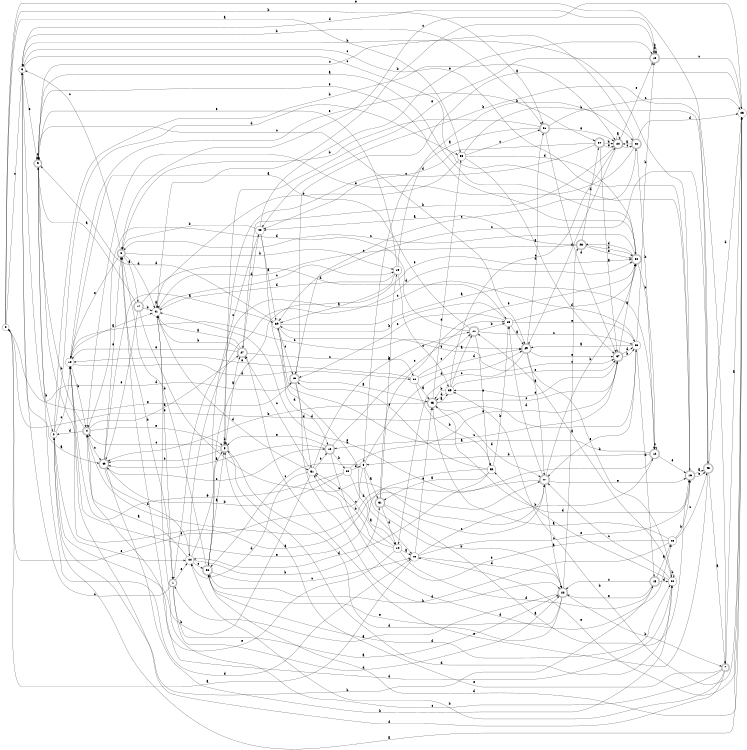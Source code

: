 digraph n43_8 {
__start0 [label="" shape="none"];

rankdir=LR;
size="8,5";

s0 [style="filled", color="black", fillcolor="white" shape="circle", label="0"];
s1 [style="rounded,filled", color="black", fillcolor="white" shape="doublecircle", label="1"];
s2 [style="filled", color="black", fillcolor="white" shape="circle", label="2"];
s3 [style="filled", color="black", fillcolor="white" shape="circle", label="3"];
s4 [style="rounded,filled", color="black", fillcolor="white" shape="doublecircle", label="4"];
s5 [style="rounded,filled", color="black", fillcolor="white" shape="doublecircle", label="5"];
s6 [style="rounded,filled", color="black", fillcolor="white" shape="doublecircle", label="6"];
s7 [style="rounded,filled", color="black", fillcolor="white" shape="doublecircle", label="7"];
s8 [style="filled", color="black", fillcolor="white" shape="circle", label="8"];
s9 [style="rounded,filled", color="black", fillcolor="white" shape="doublecircle", label="9"];
s10 [style="filled", color="black", fillcolor="white" shape="circle", label="10"];
s11 [style="rounded,filled", color="black", fillcolor="white" shape="doublecircle", label="11"];
s12 [style="rounded,filled", color="black", fillcolor="white" shape="doublecircle", label="12"];
s13 [style="rounded,filled", color="black", fillcolor="white" shape="doublecircle", label="13"];
s14 [style="filled", color="black", fillcolor="white" shape="circle", label="14"];
s15 [style="rounded,filled", color="black", fillcolor="white" shape="doublecircle", label="15"];
s16 [style="rounded,filled", color="black", fillcolor="white" shape="doublecircle", label="16"];
s17 [style="rounded,filled", color="black", fillcolor="white" shape="doublecircle", label="17"];
s18 [style="rounded,filled", color="black", fillcolor="white" shape="doublecircle", label="18"];
s19 [style="filled", color="black", fillcolor="white" shape="circle", label="19"];
s20 [style="filled", color="black", fillcolor="white" shape="circle", label="20"];
s21 [style="rounded,filled", color="black", fillcolor="white" shape="doublecircle", label="21"];
s22 [style="rounded,filled", color="black", fillcolor="white" shape="doublecircle", label="22"];
s23 [style="filled", color="black", fillcolor="white" shape="circle", label="23"];
s24 [style="rounded,filled", color="black", fillcolor="white" shape="doublecircle", label="24"];
s25 [style="filled", color="black", fillcolor="white" shape="circle", label="25"];
s26 [style="rounded,filled", color="black", fillcolor="white" shape="doublecircle", label="26"];
s27 [style="rounded,filled", color="black", fillcolor="white" shape="doublecircle", label="27"];
s28 [style="filled", color="black", fillcolor="white" shape="circle", label="28"];
s29 [style="rounded,filled", color="black", fillcolor="white" shape="doublecircle", label="29"];
s30 [style="rounded,filled", color="black", fillcolor="white" shape="doublecircle", label="30"];
s31 [style="rounded,filled", color="black", fillcolor="white" shape="doublecircle", label="31"];
s32 [style="filled", color="black", fillcolor="white" shape="circle", label="32"];
s33 [style="filled", color="black", fillcolor="white" shape="circle", label="33"];
s34 [style="rounded,filled", color="black", fillcolor="white" shape="doublecircle", label="34"];
s35 [style="filled", color="black", fillcolor="white" shape="circle", label="35"];
s36 [style="rounded,filled", color="black", fillcolor="white" shape="doublecircle", label="36"];
s37 [style="rounded,filled", color="black", fillcolor="white" shape="doublecircle", label="37"];
s38 [style="filled", color="black", fillcolor="white" shape="circle", label="38"];
s39 [style="filled", color="black", fillcolor="white" shape="circle", label="39"];
s40 [style="filled", color="black", fillcolor="white" shape="circle", label="40"];
s41 [style="filled", color="black", fillcolor="white" shape="circle", label="41"];
s42 [style="rounded,filled", color="black", fillcolor="white" shape="doublecircle", label="42"];
s43 [style="rounded,filled", color="black", fillcolor="white" shape="doublecircle", label="43"];
s44 [style="filled", color="black", fillcolor="white" shape="circle", label="44"];
s45 [style="rounded,filled", color="black", fillcolor="white" shape="doublecircle", label="45"];
s46 [style="rounded,filled", color="black", fillcolor="white" shape="doublecircle", label="46"];
s47 [style="rounded,filled", color="black", fillcolor="white" shape="doublecircle", label="47"];
s48 [style="filled", color="black", fillcolor="white" shape="circle", label="48"];
s49 [style="rounded,filled", color="black", fillcolor="white" shape="doublecircle", label="49"];
s50 [style="filled", color="black", fillcolor="white" shape="circle", label="50"];
s51 [style="filled", color="black", fillcolor="white" shape="circle", label="51"];
s52 [style="filled", color="black", fillcolor="white" shape="circle", label="52"];
s0 -> s50 [label="a"];
s0 -> s21 [label="b"];
s0 -> s3 [label="c"];
s0 -> s33 [label="d"];
s0 -> s7 [label="e"];
s1 -> s22 [label="a"];
s1 -> s6 [label="b"];
s1 -> s3 [label="c"];
s1 -> s22 [label="d"];
s1 -> s44 [label="e"];
s2 -> s23 [label="a"];
s2 -> s24 [label="b"];
s2 -> s10 [label="c"];
s2 -> s50 [label="d"];
s2 -> s44 [label="e"];
s3 -> s49 [label="a"];
s3 -> s21 [label="b"];
s3 -> s16 [label="c"];
s3 -> s46 [label="d"];
s3 -> s9 [label="e"];
s4 -> s27 [label="a"];
s4 -> s9 [label="b"];
s4 -> s49 [label="c"];
s4 -> s2 [label="d"];
s4 -> s5 [label="e"];
s5 -> s27 [label="a"];
s5 -> s5 [label="b"];
s5 -> s4 [label="c"];
s5 -> s20 [label="d"];
s5 -> s49 [label="e"];
s6 -> s17 [label="a"];
s6 -> s19 [label="b"];
s6 -> s3 [label="c"];
s6 -> s41 [label="d"];
s6 -> s10 [label="e"];
s7 -> s23 [label="a"];
s7 -> s44 [label="b"];
s7 -> s41 [label="c"];
s7 -> s10 [label="d"];
s7 -> s5 [label="e"];
s8 -> s31 [label="a"];
s8 -> s22 [label="b"];
s8 -> s36 [label="c"];
s8 -> s29 [label="d"];
s8 -> s0 [label="e"];
s9 -> s47 [label="a"];
s9 -> s2 [label="b"];
s9 -> s29 [label="c"];
s9 -> s40 [label="d"];
s9 -> s9 [label="e"];
s10 -> s41 [label="a"];
s10 -> s4 [label="b"];
s10 -> s29 [label="c"];
s10 -> s32 [label="d"];
s10 -> s34 [label="e"];
s11 -> s10 [label="a"];
s11 -> s25 [label="b"];
s11 -> s33 [label="c"];
s11 -> s4 [label="d"];
s11 -> s52 [label="e"];
s12 -> s39 [label="a"];
s12 -> s8 [label="b"];
s12 -> s12 [label="c"];
s12 -> s4 [label="d"];
s12 -> s16 [label="e"];
s13 -> s13 [label="a"];
s13 -> s13 [label="b"];
s13 -> s23 [label="c"];
s13 -> s3 [label="d"];
s13 -> s5 [label="e"];
s14 -> s40 [label="a"];
s14 -> s51 [label="b"];
s14 -> s51 [label="c"];
s14 -> s15 [label="d"];
s14 -> s4 [label="e"];
s15 -> s28 [label="a"];
s15 -> s2 [label="b"];
s15 -> s22 [label="c"];
s15 -> s20 [label="d"];
s15 -> s22 [label="e"];
s16 -> s43 [label="a"];
s16 -> s3 [label="b"];
s16 -> s3 [label="c"];
s16 -> s45 [label="d"];
s16 -> s43 [label="e"];
s17 -> s9 [label="a"];
s17 -> s41 [label="b"];
s17 -> s47 [label="c"];
s17 -> s25 [label="d"];
s17 -> s49 [label="e"];
s18 -> s49 [label="a"];
s18 -> s38 [label="b"];
s18 -> s25 [label="c"];
s18 -> s28 [label="d"];
s18 -> s5 [label="e"];
s19 -> s39 [label="a"];
s19 -> s42 [label="b"];
s19 -> s35 [label="c"];
s19 -> s41 [label="d"];
s19 -> s9 [label="e"];
s20 -> s11 [label="a"];
s20 -> s20 [label="b"];
s20 -> s47 [label="c"];
s20 -> s6 [label="d"];
s20 -> s52 [label="e"];
s21 -> s8 [label="a"];
s21 -> s6 [label="b"];
s21 -> s23 [label="c"];
s21 -> s37 [label="d"];
s21 -> s24 [label="e"];
s22 -> s1 [label="a"];
s22 -> s7 [label="b"];
s22 -> s26 [label="c"];
s22 -> s5 [label="d"];
s22 -> s36 [label="e"];
s23 -> s46 [label="a"];
s23 -> s35 [label="b"];
s23 -> s6 [label="c"];
s23 -> s36 [label="d"];
s23 -> s40 [label="e"];
s24 -> s24 [label="a"];
s24 -> s27 [label="b"];
s24 -> s42 [label="c"];
s24 -> s29 [label="d"];
s24 -> s13 [label="e"];
s25 -> s29 [label="a"];
s25 -> s39 [label="b"];
s25 -> s46 [label="c"];
s25 -> s30 [label="d"];
s25 -> s33 [label="e"];
s26 -> s48 [label="a"];
s26 -> s30 [label="b"];
s26 -> s41 [label="c"];
s26 -> s34 [label="d"];
s26 -> s30 [label="e"];
s27 -> s41 [label="a"];
s27 -> s41 [label="b"];
s27 -> s32 [label="c"];
s27 -> s48 [label="d"];
s27 -> s10 [label="e"];
s28 -> s45 [label="a"];
s28 -> s16 [label="b"];
s28 -> s43 [label="c"];
s28 -> s36 [label="d"];
s28 -> s51 [label="e"];
s29 -> s47 [label="a"];
s29 -> s20 [label="b"];
s29 -> s14 [label="c"];
s29 -> s21 [label="d"];
s29 -> s37 [label="e"];
s30 -> s9 [label="a"];
s30 -> s12 [label="b"];
s30 -> s6 [label="c"];
s30 -> s26 [label="d"];
s30 -> s9 [label="e"];
s31 -> s16 [label="a"];
s31 -> s19 [label="b"];
s31 -> s47 [label="c"];
s31 -> s14 [label="d"];
s31 -> s30 [label="e"];
s32 -> s45 [label="a"];
s32 -> s52 [label="b"];
s32 -> s11 [label="c"];
s32 -> s29 [label="d"];
s32 -> s10 [label="e"];
s33 -> s29 [label="a"];
s33 -> s13 [label="b"];
s33 -> s1 [label="c"];
s33 -> s15 [label="d"];
s33 -> s47 [label="e"];
s34 -> s37 [label="a"];
s34 -> s24 [label="b"];
s34 -> s5 [label="c"];
s34 -> s48 [label="d"];
s34 -> s24 [label="e"];
s35 -> s11 [label="a"];
s35 -> s45 [label="b"];
s35 -> s24 [label="c"];
s35 -> s45 [label="d"];
s35 -> s37 [label="e"];
s36 -> s5 [label="a"];
s36 -> s6 [label="b"];
s36 -> s40 [label="c"];
s36 -> s20 [label="d"];
s36 -> s30 [label="e"];
s37 -> s30 [label="a"];
s37 -> s33 [label="b"];
s37 -> s18 [label="c"];
s37 -> s33 [label="d"];
s37 -> s35 [label="e"];
s38 -> s14 [label="a"];
s38 -> s49 [label="b"];
s38 -> s10 [label="c"];
s38 -> s8 [label="d"];
s38 -> s37 [label="e"];
s39 -> s12 [label="a"];
s39 -> s40 [label="b"];
s39 -> s46 [label="c"];
s39 -> s9 [label="d"];
s39 -> s37 [label="e"];
s40 -> s0 [label="a"];
s40 -> s12 [label="b"];
s40 -> s16 [label="c"];
s40 -> s22 [label="d"];
s40 -> s45 [label="e"];
s41 -> s41 [label="a"];
s41 -> s13 [label="b"];
s41 -> s19 [label="c"];
s41 -> s51 [label="d"];
s41 -> s1 [label="e"];
s42 -> s24 [label="a"];
s42 -> s12 [label="b"];
s42 -> s9 [label="c"];
s42 -> s23 [label="d"];
s42 -> s4 [label="e"];
s43 -> s7 [label="a"];
s43 -> s48 [label="b"];
s43 -> s39 [label="c"];
s43 -> s23 [label="d"];
s43 -> s27 [label="e"];
s44 -> s4 [label="a"];
s44 -> s31 [label="b"];
s44 -> s36 [label="c"];
s44 -> s30 [label="d"];
s44 -> s5 [label="e"];
s45 -> s35 [label="a"];
s45 -> s49 [label="b"];
s45 -> s37 [label="c"];
s45 -> s47 [label="d"];
s45 -> s50 [label="e"];
s46 -> s45 [label="a"];
s46 -> s22 [label="b"];
s46 -> s42 [label="c"];
s46 -> s51 [label="d"];
s46 -> s0 [label="e"];
s47 -> s22 [label="a"];
s47 -> s30 [label="b"];
s47 -> s41 [label="c"];
s47 -> s25 [label="d"];
s47 -> s16 [label="e"];
s48 -> s39 [label="a"];
s48 -> s6 [label="b"];
s48 -> s36 [label="c"];
s48 -> s18 [label="d"];
s48 -> s13 [label="e"];
s49 -> s39 [label="a"];
s49 -> s20 [label="b"];
s49 -> s18 [label="c"];
s49 -> s44 [label="d"];
s49 -> s6 [label="e"];
s50 -> s37 [label="a"];
s50 -> s43 [label="b"];
s50 -> s21 [label="c"];
s50 -> s30 [label="d"];
s50 -> s41 [label="e"];
s51 -> s11 [label="a"];
s51 -> s2 [label="b"];
s51 -> s27 [label="c"];
s51 -> s44 [label="d"];
s51 -> s18 [label="e"];
s52 -> s31 [label="a"];
s52 -> s25 [label="b"];
s52 -> s46 [label="c"];
s52 -> s44 [label="d"];
s52 -> s10 [label="e"];

}
